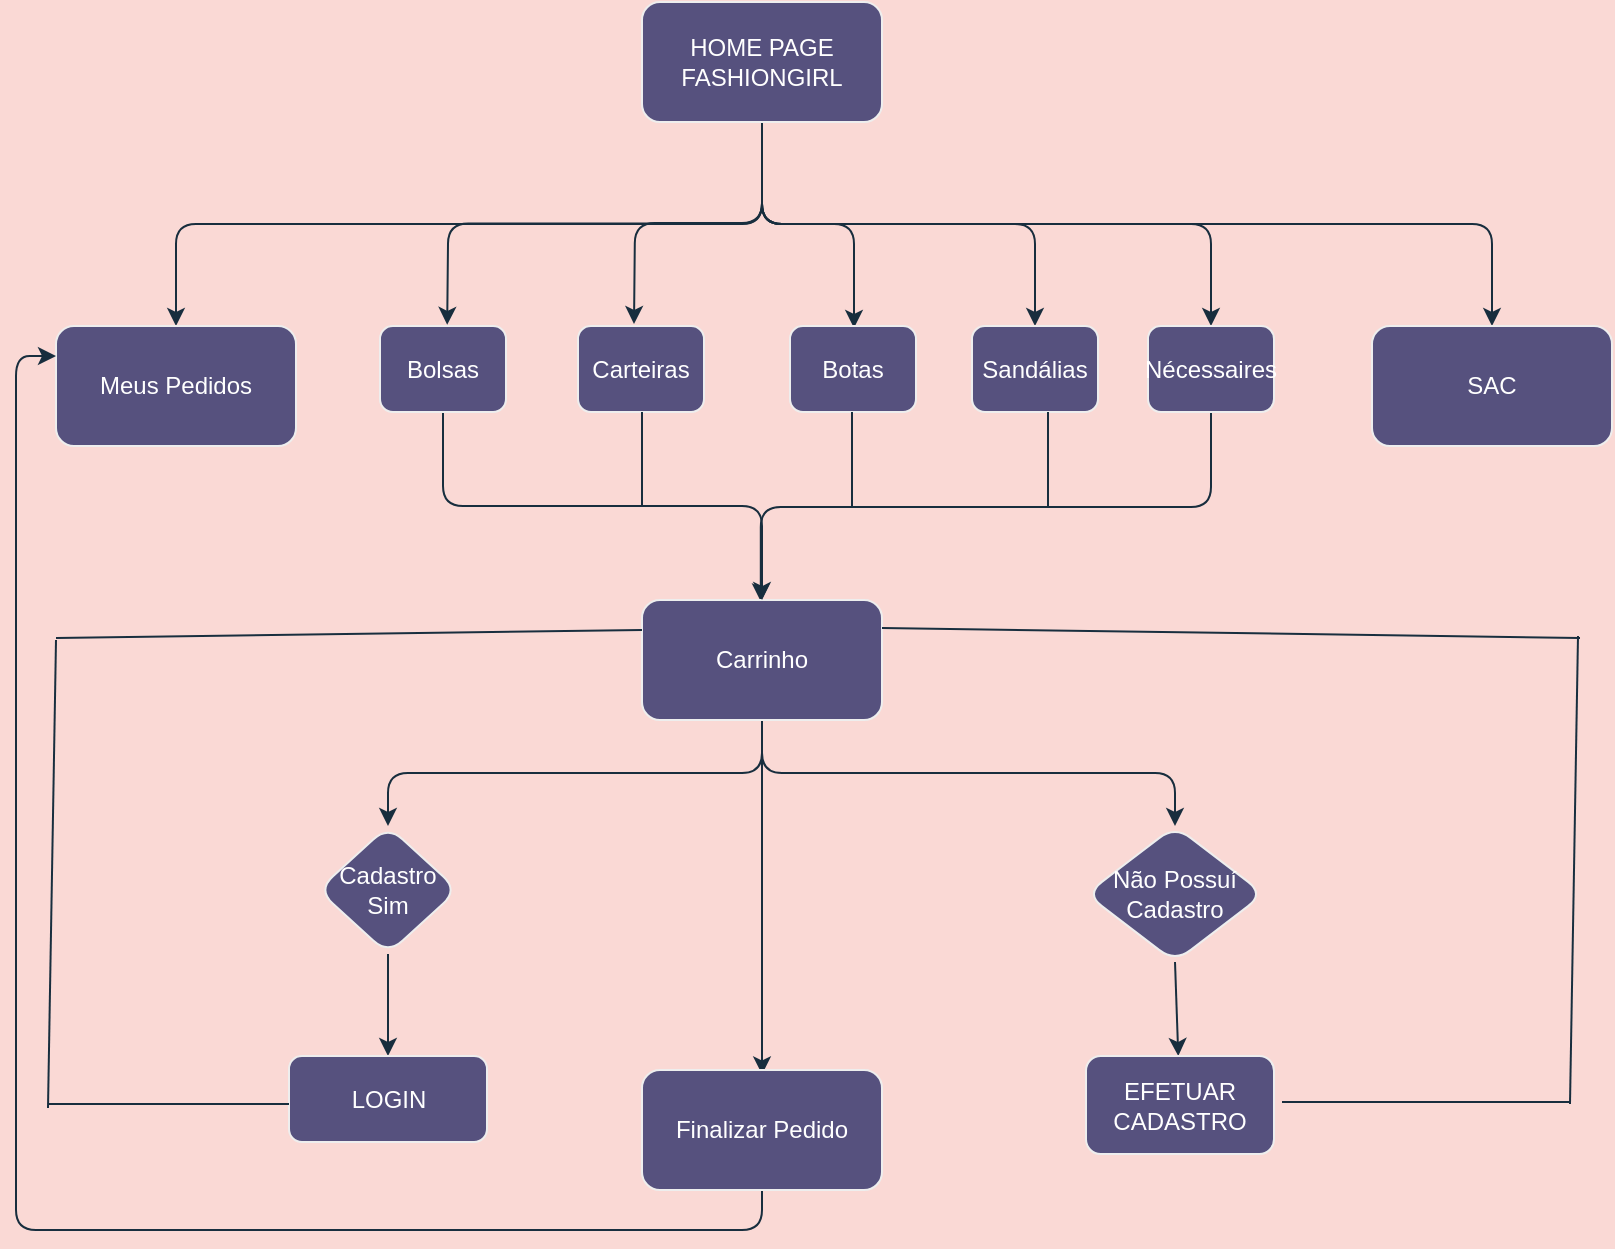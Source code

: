 <mxfile version="20.2.7" type="github" pages="2">
  <diagram id="ut27ekZz9-U1Z3WxfRTU" name="Página-1">
    <mxGraphModel dx="1438" dy="1017" grid="0" gridSize="10" guides="1" tooltips="1" connect="1" arrows="1" fold="1" page="0" pageScale="1" pageWidth="827" pageHeight="1169" background="#FAD9D5" math="0" shadow="0">
      <root>
        <mxCell id="0" />
        <mxCell id="1" parent="0" />
        <mxCell id="eX-GdVcgW3Qi-zJDZZVc-22" style="edgeStyle=elbowEdgeStyle;rounded=1;orthogonalLoop=1;jettySize=auto;elbow=vertical;html=1;entryX=0.5;entryY=0;entryDx=0;entryDy=0;strokeColor=#182E3E;labelBackgroundColor=#FAD9D5;" parent="1" source="eX-GdVcgW3Qi-zJDZZVc-1" target="eX-GdVcgW3Qi-zJDZZVc-9" edge="1">
          <mxGeometry relative="1" as="geometry">
            <Array as="points">
              <mxPoint x="19" y="92" />
            </Array>
          </mxGeometry>
        </mxCell>
        <mxCell id="eX-GdVcgW3Qi-zJDZZVc-23" style="edgeStyle=elbowEdgeStyle;rounded=1;orthogonalLoop=1;jettySize=auto;elbow=vertical;html=1;exitX=0.5;exitY=1;exitDx=0;exitDy=0;strokeColor=#182E3E;labelBackgroundColor=#FAD9D5;" parent="1" source="eX-GdVcgW3Qi-zJDZZVc-1" target="eX-GdVcgW3Qi-zJDZZVc-8" edge="1">
          <mxGeometry relative="1" as="geometry" />
        </mxCell>
        <mxCell id="eX-GdVcgW3Qi-zJDZZVc-25" style="edgeStyle=orthogonalEdgeStyle;rounded=1;orthogonalLoop=1;jettySize=auto;html=1;exitX=0.5;exitY=1;exitDx=0;exitDy=0;elbow=vertical;strokeColor=#182E3E;labelBackgroundColor=#FAD9D5;" parent="1" source="eX-GdVcgW3Qi-zJDZZVc-1" edge="1">
          <mxGeometry relative="1" as="geometry">
            <mxPoint x="19.6" y="142.4" as="targetPoint" />
          </mxGeometry>
        </mxCell>
        <mxCell id="eX-GdVcgW3Qi-zJDZZVc-26" style="edgeStyle=orthogonalEdgeStyle;rounded=1;orthogonalLoop=1;jettySize=auto;html=1;exitX=0.5;exitY=1;exitDx=0;exitDy=0;elbow=vertical;strokeColor=#182E3E;labelBackgroundColor=#FAD9D5;" parent="1" source="eX-GdVcgW3Qi-zJDZZVc-1" edge="1">
          <mxGeometry relative="1" as="geometry">
            <mxPoint x="113" y="142" as="targetPoint" />
          </mxGeometry>
        </mxCell>
        <mxCell id="eX-GdVcgW3Qi-zJDZZVc-28" style="edgeStyle=orthogonalEdgeStyle;rounded=1;orthogonalLoop=1;jettySize=auto;html=1;exitX=0.5;exitY=1;exitDx=0;exitDy=0;elbow=vertical;entryX=0.508;entryY=0.023;entryDx=0;entryDy=0;entryPerimeter=0;strokeColor=#182E3E;labelBackgroundColor=#FAD9D5;" parent="1" source="eX-GdVcgW3Qi-zJDZZVc-1" target="eX-GdVcgW3Qi-zJDZZVc-18" edge="1">
          <mxGeometry relative="1" as="geometry">
            <mxPoint x="223" y="146" as="targetPoint" />
          </mxGeometry>
        </mxCell>
        <mxCell id="eX-GdVcgW3Qi-zJDZZVc-29" style="edgeStyle=orthogonalEdgeStyle;rounded=1;orthogonalLoop=1;jettySize=auto;html=1;exitX=0.5;exitY=1;exitDx=0;exitDy=0;entryX=0.5;entryY=0;entryDx=0;entryDy=0;elbow=vertical;strokeColor=#182E3E;labelBackgroundColor=#FAD9D5;" parent="1" source="eX-GdVcgW3Qi-zJDZZVc-1" target="eX-GdVcgW3Qi-zJDZZVc-19" edge="1">
          <mxGeometry relative="1" as="geometry" />
        </mxCell>
        <mxCell id="eX-GdVcgW3Qi-zJDZZVc-30" style="edgeStyle=orthogonalEdgeStyle;rounded=1;orthogonalLoop=1;jettySize=auto;html=1;exitX=0.5;exitY=1;exitDx=0;exitDy=0;entryX=0.5;entryY=0;entryDx=0;entryDy=0;elbow=vertical;strokeColor=#182E3E;labelBackgroundColor=#FAD9D5;" parent="1" source="eX-GdVcgW3Qi-zJDZZVc-1" target="eX-GdVcgW3Qi-zJDZZVc-10" edge="1">
          <mxGeometry relative="1" as="geometry" />
        </mxCell>
        <mxCell id="eX-GdVcgW3Qi-zJDZZVc-1" value="HOME PAGE FASHIONGIRL" style="rounded=1;whiteSpace=wrap;html=1;fillColor=#56517E;strokeColor=#EEEEEE;fontColor=#FFFFFF;" parent="1" vertex="1">
          <mxGeometry x="117" y="-19" width="120" height="60" as="geometry" />
        </mxCell>
        <mxCell id="eX-GdVcgW3Qi-zJDZZVc-8" value="SAC" style="rounded=1;whiteSpace=wrap;html=1;fillColor=#56517E;strokeColor=#EEEEEE;fontColor=#FFFFFF;" parent="1" vertex="1">
          <mxGeometry x="482" y="143" width="120" height="60" as="geometry" />
        </mxCell>
        <mxCell id="eX-GdVcgW3Qi-zJDZZVc-9" value="Meus Pedidos" style="rounded=1;whiteSpace=wrap;html=1;fillColor=#56517E;strokeColor=#EEEEEE;fontColor=#FFFFFF;" parent="1" vertex="1">
          <mxGeometry x="-176" y="143" width="120" height="60" as="geometry" />
        </mxCell>
        <mxCell id="eX-GdVcgW3Qi-zJDZZVc-32" style="edgeStyle=elbowEdgeStyle;rounded=1;orthogonalLoop=1;jettySize=auto;elbow=vertical;html=1;exitX=0.5;exitY=1;exitDx=0;exitDy=0;strokeColor=#182E3E;labelBackgroundColor=#FAD9D5;" parent="1" source="eX-GdVcgW3Qi-zJDZZVc-10" edge="1">
          <mxGeometry relative="1" as="geometry">
            <mxPoint x="176.4" y="280.8" as="targetPoint" />
          </mxGeometry>
        </mxCell>
        <mxCell id="eX-GdVcgW3Qi-zJDZZVc-10" value="Nécessaires" style="rounded=1;whiteSpace=wrap;html=1;fillColor=#56517E;strokeColor=#EEEEEE;fontColor=#FFFFFF;" parent="1" vertex="1">
          <mxGeometry x="370" y="143" width="63" height="43" as="geometry" />
        </mxCell>
        <mxCell id="eX-GdVcgW3Qi-zJDZZVc-40" value="" style="edgeStyle=elbowEdgeStyle;rounded=1;orthogonalLoop=1;jettySize=auto;elbow=vertical;html=1;strokeColor=#182E3E;labelBackgroundColor=#FAD9D5;" parent="1" source="eX-GdVcgW3Qi-zJDZZVc-11" target="eX-GdVcgW3Qi-zJDZZVc-39" edge="1">
          <mxGeometry relative="1" as="geometry" />
        </mxCell>
        <mxCell id="eX-GdVcgW3Qi-zJDZZVc-60" style="edgeStyle=none;rounded=1;orthogonalLoop=1;jettySize=auto;html=1;exitX=0.5;exitY=1;exitDx=0;exitDy=0;strokeColor=#182E3E;labelBackgroundColor=#FAD9D5;" parent="1" source="eX-GdVcgW3Qi-zJDZZVc-11" edge="1">
          <mxGeometry relative="1" as="geometry">
            <mxPoint x="177" y="517.2" as="targetPoint" />
          </mxGeometry>
        </mxCell>
        <mxCell id="eX-GdVcgW3Qi-zJDZZVc-64" style="edgeStyle=elbowEdgeStyle;rounded=1;orthogonalLoop=1;jettySize=auto;elbow=vertical;html=1;exitX=0.5;exitY=1;exitDx=0;exitDy=0;strokeColor=#182E3E;labelBackgroundColor=#FAD9D5;" parent="1" source="eX-GdVcgW3Qi-zJDZZVc-11" target="eX-GdVcgW3Qi-zJDZZVc-63" edge="1">
          <mxGeometry relative="1" as="geometry" />
        </mxCell>
        <mxCell id="eX-GdVcgW3Qi-zJDZZVc-11" value="Carrinho" style="rounded=1;whiteSpace=wrap;html=1;fillColor=#56517E;strokeColor=#EEEEEE;fontColor=#FFFFFF;" parent="1" vertex="1">
          <mxGeometry x="117" y="280" width="120" height="60" as="geometry" />
        </mxCell>
        <mxCell id="eX-GdVcgW3Qi-zJDZZVc-15" value="Carteiras" style="rounded=1;whiteSpace=wrap;html=1;fillColor=#56517E;strokeColor=#EEEEEE;fontColor=#FFFFFF;" parent="1" vertex="1">
          <mxGeometry x="85" y="143" width="63" height="43" as="geometry" />
        </mxCell>
        <mxCell id="eX-GdVcgW3Qi-zJDZZVc-31" style="edgeStyle=elbowEdgeStyle;rounded=1;orthogonalLoop=1;jettySize=auto;elbow=vertical;html=1;exitX=0.5;exitY=1;exitDx=0;exitDy=0;entryX=0.5;entryY=0;entryDx=0;entryDy=0;strokeColor=#182E3E;labelBackgroundColor=#FAD9D5;" parent="1" source="eX-GdVcgW3Qi-zJDZZVc-16" target="eX-GdVcgW3Qi-zJDZZVc-11" edge="1">
          <mxGeometry relative="1" as="geometry" />
        </mxCell>
        <mxCell id="eX-GdVcgW3Qi-zJDZZVc-16" value="Bolsas" style="rounded=1;whiteSpace=wrap;html=1;fillColor=#56517E;strokeColor=#EEEEEE;fontColor=#FFFFFF;" parent="1" vertex="1">
          <mxGeometry x="-14" y="143" width="63" height="43" as="geometry" />
        </mxCell>
        <mxCell id="eX-GdVcgW3Qi-zJDZZVc-18" value="Botas" style="rounded=1;whiteSpace=wrap;html=1;fillColor=#56517E;strokeColor=#EEEEEE;fontColor=#FFFFFF;" parent="1" vertex="1">
          <mxGeometry x="191" y="143" width="63" height="43" as="geometry" />
        </mxCell>
        <mxCell id="eX-GdVcgW3Qi-zJDZZVc-19" value="Sandálias" style="rounded=1;whiteSpace=wrap;html=1;fillColor=#56517E;strokeColor=#EEEEEE;fontColor=#FFFFFF;" parent="1" vertex="1">
          <mxGeometry x="282" y="143" width="63" height="43" as="geometry" />
        </mxCell>
        <mxCell id="eX-GdVcgW3Qi-zJDZZVc-33" value="" style="endArrow=none;html=1;rounded=1;elbow=vertical;strokeColor=#182E3E;labelBackgroundColor=#FAD9D5;" parent="1" edge="1">
          <mxGeometry width="50" height="50" relative="1" as="geometry">
            <mxPoint x="117" y="233" as="sourcePoint" />
            <mxPoint x="117" y="186" as="targetPoint" />
          </mxGeometry>
        </mxCell>
        <mxCell id="eX-GdVcgW3Qi-zJDZZVc-35" value="" style="endArrow=none;html=1;rounded=1;elbow=vertical;strokeColor=#182E3E;labelBackgroundColor=#FAD9D5;" parent="1" edge="1">
          <mxGeometry width="50" height="50" relative="1" as="geometry">
            <mxPoint x="222" y="233" as="sourcePoint" />
            <mxPoint x="222" y="186" as="targetPoint" />
          </mxGeometry>
        </mxCell>
        <mxCell id="eX-GdVcgW3Qi-zJDZZVc-36" value="" style="endArrow=none;html=1;rounded=1;elbow=vertical;strokeColor=#182E3E;labelBackgroundColor=#FAD9D5;" parent="1" edge="1">
          <mxGeometry width="50" height="50" relative="1" as="geometry">
            <mxPoint x="320" y="233" as="sourcePoint" />
            <mxPoint x="320" y="186" as="targetPoint" />
          </mxGeometry>
        </mxCell>
        <mxCell id="eX-GdVcgW3Qi-zJDZZVc-48" value="" style="edgeStyle=elbowEdgeStyle;rounded=1;orthogonalLoop=1;jettySize=auto;elbow=vertical;html=1;strokeColor=#182E3E;labelBackgroundColor=#FAD9D5;" parent="1" source="eX-GdVcgW3Qi-zJDZZVc-39" target="eX-GdVcgW3Qi-zJDZZVc-47" edge="1">
          <mxGeometry relative="1" as="geometry" />
        </mxCell>
        <mxCell id="eX-GdVcgW3Qi-zJDZZVc-39" value="Cadastro Sim" style="rhombus;whiteSpace=wrap;html=1;rounded=1;fillColor=#56517E;strokeColor=#EEEEEE;fontColor=#FFFFFF;" parent="1" vertex="1">
          <mxGeometry x="-45" y="393" width="70" height="64" as="geometry" />
        </mxCell>
        <mxCell id="eX-GdVcgW3Qi-zJDZZVc-47" value="LOGIN" style="whiteSpace=wrap;html=1;rounded=1;fillColor=#56517E;strokeColor=#EEEEEE;fontColor=#FFFFFF;" parent="1" vertex="1">
          <mxGeometry x="-59.5" y="508" width="99" height="43" as="geometry" />
        </mxCell>
        <mxCell id="eX-GdVcgW3Qi-zJDZZVc-56" value="" style="endArrow=none;html=1;rounded=1;strokeColor=#182E3E;labelBackgroundColor=#FAD9D5;" parent="1" edge="1">
          <mxGeometry width="50" height="50" relative="1" as="geometry">
            <mxPoint x="-180" y="532" as="sourcePoint" />
            <mxPoint x="-59.5" y="532" as="targetPoint" />
          </mxGeometry>
        </mxCell>
        <mxCell id="eX-GdVcgW3Qi-zJDZZVc-57" value="" style="endArrow=none;html=1;rounded=1;strokeColor=#182E3E;labelBackgroundColor=#FAD9D5;" parent="1" edge="1">
          <mxGeometry width="50" height="50" relative="1" as="geometry">
            <mxPoint x="-180" y="534" as="sourcePoint" />
            <mxPoint x="-176" y="300" as="targetPoint" />
          </mxGeometry>
        </mxCell>
        <mxCell id="eX-GdVcgW3Qi-zJDZZVc-59" value="" style="endArrow=none;html=1;rounded=1;entryX=0;entryY=0.25;entryDx=0;entryDy=0;strokeColor=#182E3E;labelBackgroundColor=#FAD9D5;" parent="1" target="eX-GdVcgW3Qi-zJDZZVc-11" edge="1">
          <mxGeometry width="50" height="50" relative="1" as="geometry">
            <mxPoint x="-176" y="299" as="sourcePoint" />
            <mxPoint x="-156" y="258" as="targetPoint" />
          </mxGeometry>
        </mxCell>
        <mxCell id="eX-GdVcgW3Qi-zJDZZVc-67" style="edgeStyle=none;rounded=1;orthogonalLoop=1;jettySize=auto;html=1;exitX=0.5;exitY=1;exitDx=0;exitDy=0;elbow=vertical;strokeColor=#182E3E;labelBackgroundColor=#FAD9D5;" parent="1" source="eX-GdVcgW3Qi-zJDZZVc-63" target="eX-GdVcgW3Qi-zJDZZVc-65" edge="1">
          <mxGeometry relative="1" as="geometry" />
        </mxCell>
        <mxCell id="eX-GdVcgW3Qi-zJDZZVc-63" value="Não Possuí Cadastro" style="rhombus;whiteSpace=wrap;html=1;rounded=1;fillColor=#56517E;strokeColor=#EEEEEE;fontColor=#FFFFFF;" parent="1" vertex="1">
          <mxGeometry x="339" y="393" width="89" height="68" as="geometry" />
        </mxCell>
        <mxCell id="eX-GdVcgW3Qi-zJDZZVc-65" value="EFETUAR CADASTRO" style="whiteSpace=wrap;html=1;rounded=1;fillColor=#56517E;strokeColor=#EEEEEE;fontColor=#FFFFFF;" parent="1" vertex="1">
          <mxGeometry x="339" y="508" width="94" height="49" as="geometry" />
        </mxCell>
        <mxCell id="eX-GdVcgW3Qi-zJDZZVc-68" value="" style="endArrow=none;html=1;rounded=1;strokeColor=#182E3E;labelBackgroundColor=#FAD9D5;" parent="1" edge="1">
          <mxGeometry width="50" height="50" relative="1" as="geometry">
            <mxPoint x="437" y="531" as="sourcePoint" />
            <mxPoint x="581.5" y="531" as="targetPoint" />
          </mxGeometry>
        </mxCell>
        <mxCell id="eX-GdVcgW3Qi-zJDZZVc-69" value="" style="endArrow=none;html=1;rounded=1;strokeColor=#182E3E;labelBackgroundColor=#FAD9D5;" parent="1" edge="1">
          <mxGeometry width="50" height="50" relative="1" as="geometry">
            <mxPoint x="581" y="532" as="sourcePoint" />
            <mxPoint x="585" y="298" as="targetPoint" />
          </mxGeometry>
        </mxCell>
        <mxCell id="eX-GdVcgW3Qi-zJDZZVc-70" value="" style="endArrow=none;html=1;rounded=1;entryX=0;entryY=0.25;entryDx=0;entryDy=0;exitX=1;exitY=0.233;exitDx=0;exitDy=0;exitPerimeter=0;strokeColor=#182E3E;labelBackgroundColor=#FAD9D5;" parent="1" source="eX-GdVcgW3Qi-zJDZZVc-11" edge="1">
          <mxGeometry width="50" height="50" relative="1" as="geometry">
            <mxPoint x="244" y="303" as="sourcePoint" />
            <mxPoint x="586" y="299" as="targetPoint" />
          </mxGeometry>
        </mxCell>
        <mxCell id="eX-GdVcgW3Qi-zJDZZVc-72" style="edgeStyle=orthogonalEdgeStyle;rounded=1;orthogonalLoop=1;jettySize=auto;html=1;exitX=0.5;exitY=1;exitDx=0;exitDy=0;elbow=vertical;entryX=0;entryY=0.25;entryDx=0;entryDy=0;strokeColor=#182E3E;labelBackgroundColor=#FAD9D5;" parent="1" source="eX-GdVcgW3Qi-zJDZZVc-71" target="eX-GdVcgW3Qi-zJDZZVc-9" edge="1">
          <mxGeometry relative="1" as="geometry">
            <mxPoint x="-234" y="246" as="targetPoint" />
          </mxGeometry>
        </mxCell>
        <mxCell id="eX-GdVcgW3Qi-zJDZZVc-71" value="Finalizar Pedido" style="rounded=1;whiteSpace=wrap;html=1;fillColor=#56517E;strokeColor=#EEEEEE;fontColor=#FFFFFF;" parent="1" vertex="1">
          <mxGeometry x="117" y="515" width="120" height="60" as="geometry" />
        </mxCell>
      </root>
    </mxGraphModel>
  </diagram>
  <diagram name="Cópia do Página-1" id="yaWF5wpibw2jd5hbfdby">
    <mxGraphModel dx="1438" dy="1017" grid="0" gridSize="10" guides="1" tooltips="1" connect="1" arrows="1" fold="1" page="0" pageScale="1" pageWidth="827" pageHeight="1169" background="#FAD9D5" math="0" shadow="0">
      <root>
        <mxCell id="I4iTSugcOb7e6z7EuXuL-0" />
        <mxCell id="I4iTSugcOb7e6z7EuXuL-1" parent="I4iTSugcOb7e6z7EuXuL-0" />
        <mxCell id="I4iTSugcOb7e6z7EuXuL-2" style="edgeStyle=elbowEdgeStyle;rounded=1;orthogonalLoop=1;jettySize=auto;elbow=vertical;html=1;entryX=0.5;entryY=0;entryDx=0;entryDy=0;strokeColor=#182E3E;labelBackgroundColor=#FAD9D5;" edge="1" parent="I4iTSugcOb7e6z7EuXuL-1" source="I4iTSugcOb7e6z7EuXuL-9" target="I4iTSugcOb7e6z7EuXuL-11">
          <mxGeometry relative="1" as="geometry">
            <Array as="points">
              <mxPoint x="19" y="92" />
            </Array>
          </mxGeometry>
        </mxCell>
        <mxCell id="I4iTSugcOb7e6z7EuXuL-3" style="edgeStyle=elbowEdgeStyle;rounded=1;orthogonalLoop=1;jettySize=auto;elbow=vertical;html=1;exitX=0.5;exitY=1;exitDx=0;exitDy=0;strokeColor=#182E3E;labelBackgroundColor=#FAD9D5;" edge="1" parent="I4iTSugcOb7e6z7EuXuL-1" source="I4iTSugcOb7e6z7EuXuL-9" target="I4iTSugcOb7e6z7EuXuL-10">
          <mxGeometry relative="1" as="geometry" />
        </mxCell>
        <mxCell id="I4iTSugcOb7e6z7EuXuL-4" style="edgeStyle=orthogonalEdgeStyle;rounded=1;orthogonalLoop=1;jettySize=auto;html=1;exitX=0.5;exitY=1;exitDx=0;exitDy=0;elbow=vertical;strokeColor=#182E3E;labelBackgroundColor=#FAD9D5;" edge="1" parent="I4iTSugcOb7e6z7EuXuL-1" source="I4iTSugcOb7e6z7EuXuL-9">
          <mxGeometry relative="1" as="geometry">
            <mxPoint x="19.6" y="142.4" as="targetPoint" />
          </mxGeometry>
        </mxCell>
        <mxCell id="I4iTSugcOb7e6z7EuXuL-5" style="edgeStyle=orthogonalEdgeStyle;rounded=1;orthogonalLoop=1;jettySize=auto;html=1;exitX=0.5;exitY=1;exitDx=0;exitDy=0;elbow=vertical;strokeColor=#182E3E;labelBackgroundColor=#FAD9D5;" edge="1" parent="I4iTSugcOb7e6z7EuXuL-1" source="I4iTSugcOb7e6z7EuXuL-9">
          <mxGeometry relative="1" as="geometry">
            <mxPoint x="113" y="142" as="targetPoint" />
          </mxGeometry>
        </mxCell>
        <mxCell id="I4iTSugcOb7e6z7EuXuL-6" style="edgeStyle=orthogonalEdgeStyle;rounded=1;orthogonalLoop=1;jettySize=auto;html=1;exitX=0.5;exitY=1;exitDx=0;exitDy=0;elbow=vertical;entryX=0.508;entryY=0.023;entryDx=0;entryDy=0;entryPerimeter=0;strokeColor=#182E3E;labelBackgroundColor=#FAD9D5;" edge="1" parent="I4iTSugcOb7e6z7EuXuL-1" source="I4iTSugcOb7e6z7EuXuL-9" target="I4iTSugcOb7e6z7EuXuL-21">
          <mxGeometry relative="1" as="geometry">
            <mxPoint x="223" y="146" as="targetPoint" />
          </mxGeometry>
        </mxCell>
        <mxCell id="I4iTSugcOb7e6z7EuXuL-7" style="edgeStyle=orthogonalEdgeStyle;rounded=1;orthogonalLoop=1;jettySize=auto;html=1;exitX=0.5;exitY=1;exitDx=0;exitDy=0;entryX=0.5;entryY=0;entryDx=0;entryDy=0;elbow=vertical;strokeColor=#182E3E;labelBackgroundColor=#FAD9D5;" edge="1" parent="I4iTSugcOb7e6z7EuXuL-1" source="I4iTSugcOb7e6z7EuXuL-9" target="I4iTSugcOb7e6z7EuXuL-22">
          <mxGeometry relative="1" as="geometry" />
        </mxCell>
        <mxCell id="I4iTSugcOb7e6z7EuXuL-8" style="edgeStyle=orthogonalEdgeStyle;rounded=1;orthogonalLoop=1;jettySize=auto;html=1;exitX=0.5;exitY=1;exitDx=0;exitDy=0;entryX=0.5;entryY=0;entryDx=0;entryDy=0;elbow=vertical;strokeColor=#182E3E;labelBackgroundColor=#FAD9D5;" edge="1" parent="I4iTSugcOb7e6z7EuXuL-1" source="I4iTSugcOb7e6z7EuXuL-9" target="I4iTSugcOb7e6z7EuXuL-13">
          <mxGeometry relative="1" as="geometry" />
        </mxCell>
        <mxCell id="I4iTSugcOb7e6z7EuXuL-9" value="HOME PAGE FASHIONGIRL" style="rounded=1;whiteSpace=wrap;html=1;fillColor=#56517E;strokeColor=#EEEEEE;fontColor=#FFFFFF;" vertex="1" parent="I4iTSugcOb7e6z7EuXuL-1">
          <mxGeometry x="117" y="-19" width="120" height="60" as="geometry" />
        </mxCell>
        <mxCell id="I4iTSugcOb7e6z7EuXuL-10" value="SAC" style="rounded=1;whiteSpace=wrap;html=1;fillColor=#56517E;strokeColor=#EEEEEE;fontColor=#FFFFFF;" vertex="1" parent="I4iTSugcOb7e6z7EuXuL-1">
          <mxGeometry x="482" y="143" width="120" height="60" as="geometry" />
        </mxCell>
        <mxCell id="I4iTSugcOb7e6z7EuXuL-11" value="Meus Pedidos" style="rounded=1;whiteSpace=wrap;html=1;fillColor=#56517E;strokeColor=#EEEEEE;fontColor=#FFFFFF;" vertex="1" parent="I4iTSugcOb7e6z7EuXuL-1">
          <mxGeometry x="-176" y="143" width="120" height="60" as="geometry" />
        </mxCell>
        <mxCell id="I4iTSugcOb7e6z7EuXuL-12" style="edgeStyle=elbowEdgeStyle;rounded=1;orthogonalLoop=1;jettySize=auto;elbow=vertical;html=1;exitX=0.5;exitY=1;exitDx=0;exitDy=0;strokeColor=#182E3E;labelBackgroundColor=#FAD9D5;" edge="1" parent="I4iTSugcOb7e6z7EuXuL-1" source="I4iTSugcOb7e6z7EuXuL-13">
          <mxGeometry relative="1" as="geometry">
            <mxPoint x="176.4" y="280.8" as="targetPoint" />
          </mxGeometry>
        </mxCell>
        <mxCell id="I4iTSugcOb7e6z7EuXuL-13" value="Nécessaires" style="rounded=1;whiteSpace=wrap;html=1;fillColor=#56517E;strokeColor=#EEEEEE;fontColor=#FFFFFF;" vertex="1" parent="I4iTSugcOb7e6z7EuXuL-1">
          <mxGeometry x="370" y="143" width="63" height="43" as="geometry" />
        </mxCell>
        <mxCell id="I4iTSugcOb7e6z7EuXuL-14" value="" style="edgeStyle=elbowEdgeStyle;rounded=1;orthogonalLoop=1;jettySize=auto;elbow=vertical;html=1;strokeColor=#182E3E;labelBackgroundColor=#FAD9D5;" edge="1" parent="I4iTSugcOb7e6z7EuXuL-1" source="I4iTSugcOb7e6z7EuXuL-17" target="I4iTSugcOb7e6z7EuXuL-27">
          <mxGeometry relative="1" as="geometry" />
        </mxCell>
        <mxCell id="I4iTSugcOb7e6z7EuXuL-15" style="edgeStyle=none;rounded=1;orthogonalLoop=1;jettySize=auto;html=1;exitX=0.5;exitY=1;exitDx=0;exitDy=0;strokeColor=#182E3E;labelBackgroundColor=#FAD9D5;" edge="1" parent="I4iTSugcOb7e6z7EuXuL-1" source="I4iTSugcOb7e6z7EuXuL-17">
          <mxGeometry relative="1" as="geometry">
            <mxPoint x="177" y="517.2" as="targetPoint" />
          </mxGeometry>
        </mxCell>
        <mxCell id="I4iTSugcOb7e6z7EuXuL-16" style="edgeStyle=elbowEdgeStyle;rounded=1;orthogonalLoop=1;jettySize=auto;elbow=vertical;html=1;exitX=0.5;exitY=1;exitDx=0;exitDy=0;strokeColor=#182E3E;labelBackgroundColor=#FAD9D5;" edge="1" parent="I4iTSugcOb7e6z7EuXuL-1" source="I4iTSugcOb7e6z7EuXuL-17" target="I4iTSugcOb7e6z7EuXuL-33">
          <mxGeometry relative="1" as="geometry" />
        </mxCell>
        <mxCell id="I4iTSugcOb7e6z7EuXuL-17" value="Carrinho" style="rounded=1;whiteSpace=wrap;html=1;fillColor=#56517E;strokeColor=#EEEEEE;fontColor=#FFFFFF;" vertex="1" parent="I4iTSugcOb7e6z7EuXuL-1">
          <mxGeometry x="117" y="280" width="120" height="60" as="geometry" />
        </mxCell>
        <mxCell id="I4iTSugcOb7e6z7EuXuL-18" value="Carteiras" style="rounded=1;whiteSpace=wrap;html=1;fillColor=#56517E;strokeColor=#EEEEEE;fontColor=#FFFFFF;" vertex="1" parent="I4iTSugcOb7e6z7EuXuL-1">
          <mxGeometry x="85" y="143" width="63" height="43" as="geometry" />
        </mxCell>
        <mxCell id="I4iTSugcOb7e6z7EuXuL-19" style="edgeStyle=elbowEdgeStyle;rounded=1;orthogonalLoop=1;jettySize=auto;elbow=vertical;html=1;exitX=0.5;exitY=1;exitDx=0;exitDy=0;entryX=0.5;entryY=0;entryDx=0;entryDy=0;strokeColor=#182E3E;labelBackgroundColor=#FAD9D5;" edge="1" parent="I4iTSugcOb7e6z7EuXuL-1" source="I4iTSugcOb7e6z7EuXuL-20" target="I4iTSugcOb7e6z7EuXuL-17">
          <mxGeometry relative="1" as="geometry" />
        </mxCell>
        <mxCell id="I4iTSugcOb7e6z7EuXuL-20" value="Bolsas" style="rounded=1;whiteSpace=wrap;html=1;fillColor=#56517E;strokeColor=#EEEEEE;fontColor=#FFFFFF;" vertex="1" parent="I4iTSugcOb7e6z7EuXuL-1">
          <mxGeometry x="-14" y="143" width="63" height="43" as="geometry" />
        </mxCell>
        <mxCell id="I4iTSugcOb7e6z7EuXuL-21" value="Botas" style="rounded=1;whiteSpace=wrap;html=1;fillColor=#56517E;strokeColor=#EEEEEE;fontColor=#FFFFFF;" vertex="1" parent="I4iTSugcOb7e6z7EuXuL-1">
          <mxGeometry x="191" y="143" width="63" height="43" as="geometry" />
        </mxCell>
        <mxCell id="I4iTSugcOb7e6z7EuXuL-22" value="Sandálias" style="rounded=1;whiteSpace=wrap;html=1;fillColor=#56517E;strokeColor=#EEEEEE;fontColor=#FFFFFF;" vertex="1" parent="I4iTSugcOb7e6z7EuXuL-1">
          <mxGeometry x="282" y="143" width="63" height="43" as="geometry" />
        </mxCell>
        <mxCell id="I4iTSugcOb7e6z7EuXuL-23" value="" style="endArrow=none;html=1;rounded=1;elbow=vertical;strokeColor=#182E3E;labelBackgroundColor=#FAD9D5;" edge="1" parent="I4iTSugcOb7e6z7EuXuL-1">
          <mxGeometry width="50" height="50" relative="1" as="geometry">
            <mxPoint x="117" y="233" as="sourcePoint" />
            <mxPoint x="117" y="186" as="targetPoint" />
          </mxGeometry>
        </mxCell>
        <mxCell id="I4iTSugcOb7e6z7EuXuL-24" value="" style="endArrow=none;html=1;rounded=1;elbow=vertical;strokeColor=#182E3E;labelBackgroundColor=#FAD9D5;" edge="1" parent="I4iTSugcOb7e6z7EuXuL-1">
          <mxGeometry width="50" height="50" relative="1" as="geometry">
            <mxPoint x="222" y="233" as="sourcePoint" />
            <mxPoint x="222" y="186" as="targetPoint" />
          </mxGeometry>
        </mxCell>
        <mxCell id="I4iTSugcOb7e6z7EuXuL-25" value="" style="endArrow=none;html=1;rounded=1;elbow=vertical;strokeColor=#182E3E;labelBackgroundColor=#FAD9D5;" edge="1" parent="I4iTSugcOb7e6z7EuXuL-1">
          <mxGeometry width="50" height="50" relative="1" as="geometry">
            <mxPoint x="320" y="233" as="sourcePoint" />
            <mxPoint x="320" y="186" as="targetPoint" />
          </mxGeometry>
        </mxCell>
        <mxCell id="I4iTSugcOb7e6z7EuXuL-26" value="" style="edgeStyle=elbowEdgeStyle;rounded=1;orthogonalLoop=1;jettySize=auto;elbow=vertical;html=1;strokeColor=#182E3E;labelBackgroundColor=#FAD9D5;" edge="1" parent="I4iTSugcOb7e6z7EuXuL-1" source="I4iTSugcOb7e6z7EuXuL-27" target="I4iTSugcOb7e6z7EuXuL-28">
          <mxGeometry relative="1" as="geometry" />
        </mxCell>
        <mxCell id="I4iTSugcOb7e6z7EuXuL-27" value="Cadastro Sim" style="rhombus;whiteSpace=wrap;html=1;rounded=1;fillColor=#56517E;strokeColor=#EEEEEE;fontColor=#FFFFFF;" vertex="1" parent="I4iTSugcOb7e6z7EuXuL-1">
          <mxGeometry x="-45" y="393" width="70" height="64" as="geometry" />
        </mxCell>
        <mxCell id="I4iTSugcOb7e6z7EuXuL-28" value="LOGIN" style="whiteSpace=wrap;html=1;rounded=1;fillColor=#56517E;strokeColor=#EEEEEE;fontColor=#FFFFFF;" vertex="1" parent="I4iTSugcOb7e6z7EuXuL-1">
          <mxGeometry x="-59.5" y="508" width="99" height="43" as="geometry" />
        </mxCell>
        <mxCell id="I4iTSugcOb7e6z7EuXuL-29" value="" style="endArrow=none;html=1;rounded=1;strokeColor=#182E3E;labelBackgroundColor=#FAD9D5;" edge="1" parent="I4iTSugcOb7e6z7EuXuL-1">
          <mxGeometry width="50" height="50" relative="1" as="geometry">
            <mxPoint x="-180" y="532" as="sourcePoint" />
            <mxPoint x="-59.5" y="532" as="targetPoint" />
          </mxGeometry>
        </mxCell>
        <mxCell id="I4iTSugcOb7e6z7EuXuL-30" value="" style="endArrow=none;html=1;rounded=1;strokeColor=#182E3E;labelBackgroundColor=#FAD9D5;" edge="1" parent="I4iTSugcOb7e6z7EuXuL-1">
          <mxGeometry width="50" height="50" relative="1" as="geometry">
            <mxPoint x="-180" y="534" as="sourcePoint" />
            <mxPoint x="-176" y="300" as="targetPoint" />
          </mxGeometry>
        </mxCell>
        <mxCell id="I4iTSugcOb7e6z7EuXuL-31" value="" style="endArrow=none;html=1;rounded=1;entryX=0;entryY=0.25;entryDx=0;entryDy=0;strokeColor=#182E3E;labelBackgroundColor=#FAD9D5;" edge="1" parent="I4iTSugcOb7e6z7EuXuL-1" target="I4iTSugcOb7e6z7EuXuL-17">
          <mxGeometry width="50" height="50" relative="1" as="geometry">
            <mxPoint x="-176" y="299" as="sourcePoint" />
            <mxPoint x="-156" y="258" as="targetPoint" />
          </mxGeometry>
        </mxCell>
        <mxCell id="I4iTSugcOb7e6z7EuXuL-32" style="edgeStyle=none;rounded=1;orthogonalLoop=1;jettySize=auto;html=1;exitX=0.5;exitY=1;exitDx=0;exitDy=0;elbow=vertical;strokeColor=#182E3E;labelBackgroundColor=#FAD9D5;" edge="1" parent="I4iTSugcOb7e6z7EuXuL-1" source="I4iTSugcOb7e6z7EuXuL-33" target="I4iTSugcOb7e6z7EuXuL-34">
          <mxGeometry relative="1" as="geometry" />
        </mxCell>
        <mxCell id="I4iTSugcOb7e6z7EuXuL-33" value="Não Possuí Cadastro" style="rhombus;whiteSpace=wrap;html=1;rounded=1;fillColor=#56517E;strokeColor=#EEEEEE;fontColor=#FFFFFF;" vertex="1" parent="I4iTSugcOb7e6z7EuXuL-1">
          <mxGeometry x="339" y="393" width="89" height="68" as="geometry" />
        </mxCell>
        <mxCell id="I4iTSugcOb7e6z7EuXuL-34" value="EFETUAR CADASTRO" style="whiteSpace=wrap;html=1;rounded=1;fillColor=#56517E;strokeColor=#EEEEEE;fontColor=#FFFFFF;" vertex="1" parent="I4iTSugcOb7e6z7EuXuL-1">
          <mxGeometry x="339" y="508" width="94" height="49" as="geometry" />
        </mxCell>
        <mxCell id="I4iTSugcOb7e6z7EuXuL-35" value="" style="endArrow=none;html=1;rounded=1;strokeColor=#182E3E;labelBackgroundColor=#FAD9D5;" edge="1" parent="I4iTSugcOb7e6z7EuXuL-1">
          <mxGeometry width="50" height="50" relative="1" as="geometry">
            <mxPoint x="437" y="531" as="sourcePoint" />
            <mxPoint x="581.5" y="531" as="targetPoint" />
          </mxGeometry>
        </mxCell>
        <mxCell id="I4iTSugcOb7e6z7EuXuL-36" value="" style="endArrow=none;html=1;rounded=1;strokeColor=#182E3E;labelBackgroundColor=#FAD9D5;" edge="1" parent="I4iTSugcOb7e6z7EuXuL-1">
          <mxGeometry width="50" height="50" relative="1" as="geometry">
            <mxPoint x="581" y="532" as="sourcePoint" />
            <mxPoint x="585" y="298" as="targetPoint" />
          </mxGeometry>
        </mxCell>
        <mxCell id="I4iTSugcOb7e6z7EuXuL-37" value="" style="endArrow=none;html=1;rounded=1;entryX=0;entryY=0.25;entryDx=0;entryDy=0;exitX=1;exitY=0.233;exitDx=0;exitDy=0;exitPerimeter=0;strokeColor=#182E3E;labelBackgroundColor=#FAD9D5;" edge="1" parent="I4iTSugcOb7e6z7EuXuL-1" source="I4iTSugcOb7e6z7EuXuL-17">
          <mxGeometry width="50" height="50" relative="1" as="geometry">
            <mxPoint x="244" y="303" as="sourcePoint" />
            <mxPoint x="586" y="299" as="targetPoint" />
          </mxGeometry>
        </mxCell>
        <mxCell id="I4iTSugcOb7e6z7EuXuL-38" style="edgeStyle=orthogonalEdgeStyle;rounded=1;orthogonalLoop=1;jettySize=auto;html=1;exitX=0.5;exitY=1;exitDx=0;exitDy=0;elbow=vertical;entryX=0;entryY=0.25;entryDx=0;entryDy=0;strokeColor=#182E3E;labelBackgroundColor=#FAD9D5;" edge="1" parent="I4iTSugcOb7e6z7EuXuL-1" source="I4iTSugcOb7e6z7EuXuL-39" target="I4iTSugcOb7e6z7EuXuL-11">
          <mxGeometry relative="1" as="geometry">
            <mxPoint x="-234" y="246" as="targetPoint" />
          </mxGeometry>
        </mxCell>
        <mxCell id="I4iTSugcOb7e6z7EuXuL-39" value="Finalizar Pedido" style="rounded=1;whiteSpace=wrap;html=1;fillColor=#56517E;strokeColor=#EEEEEE;fontColor=#FFFFFF;" vertex="1" parent="I4iTSugcOb7e6z7EuXuL-1">
          <mxGeometry x="117" y="515" width="120" height="60" as="geometry" />
        </mxCell>
      </root>
    </mxGraphModel>
  </diagram>
</mxfile>
